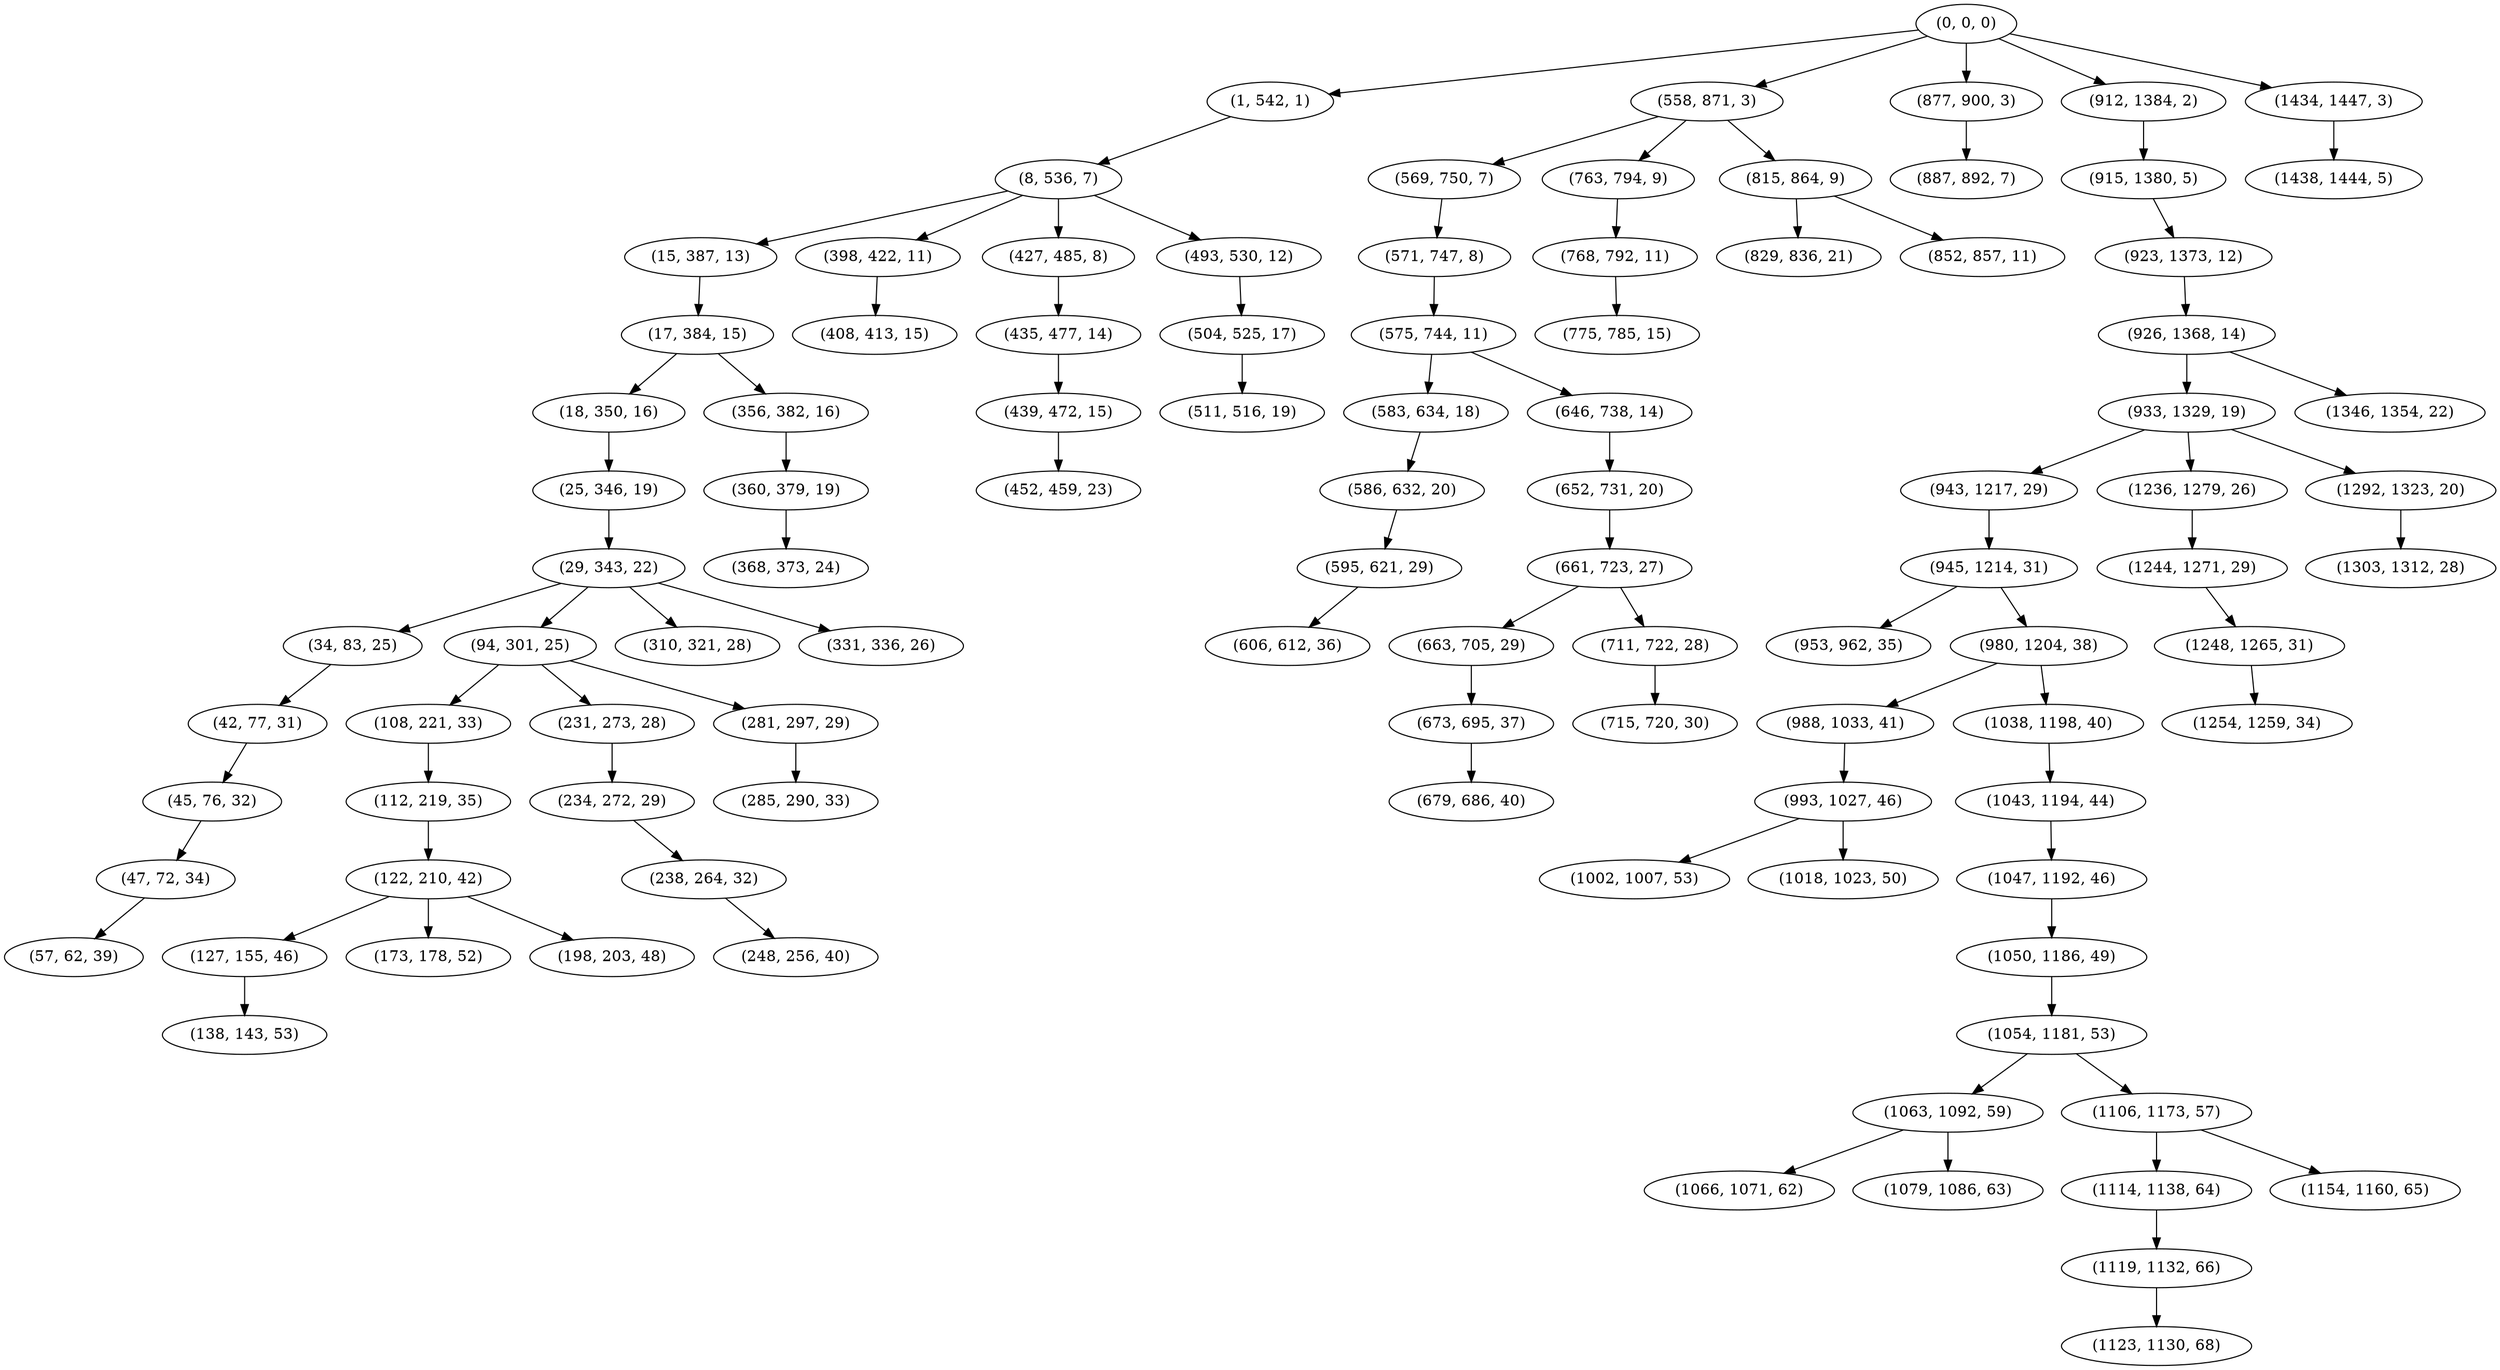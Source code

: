 digraph tree {
    "(0, 0, 0)";
    "(1, 542, 1)";
    "(8, 536, 7)";
    "(15, 387, 13)";
    "(17, 384, 15)";
    "(18, 350, 16)";
    "(25, 346, 19)";
    "(29, 343, 22)";
    "(34, 83, 25)";
    "(42, 77, 31)";
    "(45, 76, 32)";
    "(47, 72, 34)";
    "(57, 62, 39)";
    "(94, 301, 25)";
    "(108, 221, 33)";
    "(112, 219, 35)";
    "(122, 210, 42)";
    "(127, 155, 46)";
    "(138, 143, 53)";
    "(173, 178, 52)";
    "(198, 203, 48)";
    "(231, 273, 28)";
    "(234, 272, 29)";
    "(238, 264, 32)";
    "(248, 256, 40)";
    "(281, 297, 29)";
    "(285, 290, 33)";
    "(310, 321, 28)";
    "(331, 336, 26)";
    "(356, 382, 16)";
    "(360, 379, 19)";
    "(368, 373, 24)";
    "(398, 422, 11)";
    "(408, 413, 15)";
    "(427, 485, 8)";
    "(435, 477, 14)";
    "(439, 472, 15)";
    "(452, 459, 23)";
    "(493, 530, 12)";
    "(504, 525, 17)";
    "(511, 516, 19)";
    "(558, 871, 3)";
    "(569, 750, 7)";
    "(571, 747, 8)";
    "(575, 744, 11)";
    "(583, 634, 18)";
    "(586, 632, 20)";
    "(595, 621, 29)";
    "(606, 612, 36)";
    "(646, 738, 14)";
    "(652, 731, 20)";
    "(661, 723, 27)";
    "(663, 705, 29)";
    "(673, 695, 37)";
    "(679, 686, 40)";
    "(711, 722, 28)";
    "(715, 720, 30)";
    "(763, 794, 9)";
    "(768, 792, 11)";
    "(775, 785, 15)";
    "(815, 864, 9)";
    "(829, 836, 21)";
    "(852, 857, 11)";
    "(877, 900, 3)";
    "(887, 892, 7)";
    "(912, 1384, 2)";
    "(915, 1380, 5)";
    "(923, 1373, 12)";
    "(926, 1368, 14)";
    "(933, 1329, 19)";
    "(943, 1217, 29)";
    "(945, 1214, 31)";
    "(953, 962, 35)";
    "(980, 1204, 38)";
    "(988, 1033, 41)";
    "(993, 1027, 46)";
    "(1002, 1007, 53)";
    "(1018, 1023, 50)";
    "(1038, 1198, 40)";
    "(1043, 1194, 44)";
    "(1047, 1192, 46)";
    "(1050, 1186, 49)";
    "(1054, 1181, 53)";
    "(1063, 1092, 59)";
    "(1066, 1071, 62)";
    "(1079, 1086, 63)";
    "(1106, 1173, 57)";
    "(1114, 1138, 64)";
    "(1119, 1132, 66)";
    "(1123, 1130, 68)";
    "(1154, 1160, 65)";
    "(1236, 1279, 26)";
    "(1244, 1271, 29)";
    "(1248, 1265, 31)";
    "(1254, 1259, 34)";
    "(1292, 1323, 20)";
    "(1303, 1312, 28)";
    "(1346, 1354, 22)";
    "(1434, 1447, 3)";
    "(1438, 1444, 5)";
    "(0, 0, 0)" -> "(1, 542, 1)";
    "(0, 0, 0)" -> "(558, 871, 3)";
    "(0, 0, 0)" -> "(877, 900, 3)";
    "(0, 0, 0)" -> "(912, 1384, 2)";
    "(0, 0, 0)" -> "(1434, 1447, 3)";
    "(1, 542, 1)" -> "(8, 536, 7)";
    "(8, 536, 7)" -> "(15, 387, 13)";
    "(8, 536, 7)" -> "(398, 422, 11)";
    "(8, 536, 7)" -> "(427, 485, 8)";
    "(8, 536, 7)" -> "(493, 530, 12)";
    "(15, 387, 13)" -> "(17, 384, 15)";
    "(17, 384, 15)" -> "(18, 350, 16)";
    "(17, 384, 15)" -> "(356, 382, 16)";
    "(18, 350, 16)" -> "(25, 346, 19)";
    "(25, 346, 19)" -> "(29, 343, 22)";
    "(29, 343, 22)" -> "(34, 83, 25)";
    "(29, 343, 22)" -> "(94, 301, 25)";
    "(29, 343, 22)" -> "(310, 321, 28)";
    "(29, 343, 22)" -> "(331, 336, 26)";
    "(34, 83, 25)" -> "(42, 77, 31)";
    "(42, 77, 31)" -> "(45, 76, 32)";
    "(45, 76, 32)" -> "(47, 72, 34)";
    "(47, 72, 34)" -> "(57, 62, 39)";
    "(94, 301, 25)" -> "(108, 221, 33)";
    "(94, 301, 25)" -> "(231, 273, 28)";
    "(94, 301, 25)" -> "(281, 297, 29)";
    "(108, 221, 33)" -> "(112, 219, 35)";
    "(112, 219, 35)" -> "(122, 210, 42)";
    "(122, 210, 42)" -> "(127, 155, 46)";
    "(122, 210, 42)" -> "(173, 178, 52)";
    "(122, 210, 42)" -> "(198, 203, 48)";
    "(127, 155, 46)" -> "(138, 143, 53)";
    "(231, 273, 28)" -> "(234, 272, 29)";
    "(234, 272, 29)" -> "(238, 264, 32)";
    "(238, 264, 32)" -> "(248, 256, 40)";
    "(281, 297, 29)" -> "(285, 290, 33)";
    "(356, 382, 16)" -> "(360, 379, 19)";
    "(360, 379, 19)" -> "(368, 373, 24)";
    "(398, 422, 11)" -> "(408, 413, 15)";
    "(427, 485, 8)" -> "(435, 477, 14)";
    "(435, 477, 14)" -> "(439, 472, 15)";
    "(439, 472, 15)" -> "(452, 459, 23)";
    "(493, 530, 12)" -> "(504, 525, 17)";
    "(504, 525, 17)" -> "(511, 516, 19)";
    "(558, 871, 3)" -> "(569, 750, 7)";
    "(558, 871, 3)" -> "(763, 794, 9)";
    "(558, 871, 3)" -> "(815, 864, 9)";
    "(569, 750, 7)" -> "(571, 747, 8)";
    "(571, 747, 8)" -> "(575, 744, 11)";
    "(575, 744, 11)" -> "(583, 634, 18)";
    "(575, 744, 11)" -> "(646, 738, 14)";
    "(583, 634, 18)" -> "(586, 632, 20)";
    "(586, 632, 20)" -> "(595, 621, 29)";
    "(595, 621, 29)" -> "(606, 612, 36)";
    "(646, 738, 14)" -> "(652, 731, 20)";
    "(652, 731, 20)" -> "(661, 723, 27)";
    "(661, 723, 27)" -> "(663, 705, 29)";
    "(661, 723, 27)" -> "(711, 722, 28)";
    "(663, 705, 29)" -> "(673, 695, 37)";
    "(673, 695, 37)" -> "(679, 686, 40)";
    "(711, 722, 28)" -> "(715, 720, 30)";
    "(763, 794, 9)" -> "(768, 792, 11)";
    "(768, 792, 11)" -> "(775, 785, 15)";
    "(815, 864, 9)" -> "(829, 836, 21)";
    "(815, 864, 9)" -> "(852, 857, 11)";
    "(877, 900, 3)" -> "(887, 892, 7)";
    "(912, 1384, 2)" -> "(915, 1380, 5)";
    "(915, 1380, 5)" -> "(923, 1373, 12)";
    "(923, 1373, 12)" -> "(926, 1368, 14)";
    "(926, 1368, 14)" -> "(933, 1329, 19)";
    "(926, 1368, 14)" -> "(1346, 1354, 22)";
    "(933, 1329, 19)" -> "(943, 1217, 29)";
    "(933, 1329, 19)" -> "(1236, 1279, 26)";
    "(933, 1329, 19)" -> "(1292, 1323, 20)";
    "(943, 1217, 29)" -> "(945, 1214, 31)";
    "(945, 1214, 31)" -> "(953, 962, 35)";
    "(945, 1214, 31)" -> "(980, 1204, 38)";
    "(980, 1204, 38)" -> "(988, 1033, 41)";
    "(980, 1204, 38)" -> "(1038, 1198, 40)";
    "(988, 1033, 41)" -> "(993, 1027, 46)";
    "(993, 1027, 46)" -> "(1002, 1007, 53)";
    "(993, 1027, 46)" -> "(1018, 1023, 50)";
    "(1038, 1198, 40)" -> "(1043, 1194, 44)";
    "(1043, 1194, 44)" -> "(1047, 1192, 46)";
    "(1047, 1192, 46)" -> "(1050, 1186, 49)";
    "(1050, 1186, 49)" -> "(1054, 1181, 53)";
    "(1054, 1181, 53)" -> "(1063, 1092, 59)";
    "(1054, 1181, 53)" -> "(1106, 1173, 57)";
    "(1063, 1092, 59)" -> "(1066, 1071, 62)";
    "(1063, 1092, 59)" -> "(1079, 1086, 63)";
    "(1106, 1173, 57)" -> "(1114, 1138, 64)";
    "(1106, 1173, 57)" -> "(1154, 1160, 65)";
    "(1114, 1138, 64)" -> "(1119, 1132, 66)";
    "(1119, 1132, 66)" -> "(1123, 1130, 68)";
    "(1236, 1279, 26)" -> "(1244, 1271, 29)";
    "(1244, 1271, 29)" -> "(1248, 1265, 31)";
    "(1248, 1265, 31)" -> "(1254, 1259, 34)";
    "(1292, 1323, 20)" -> "(1303, 1312, 28)";
    "(1434, 1447, 3)" -> "(1438, 1444, 5)";
}
